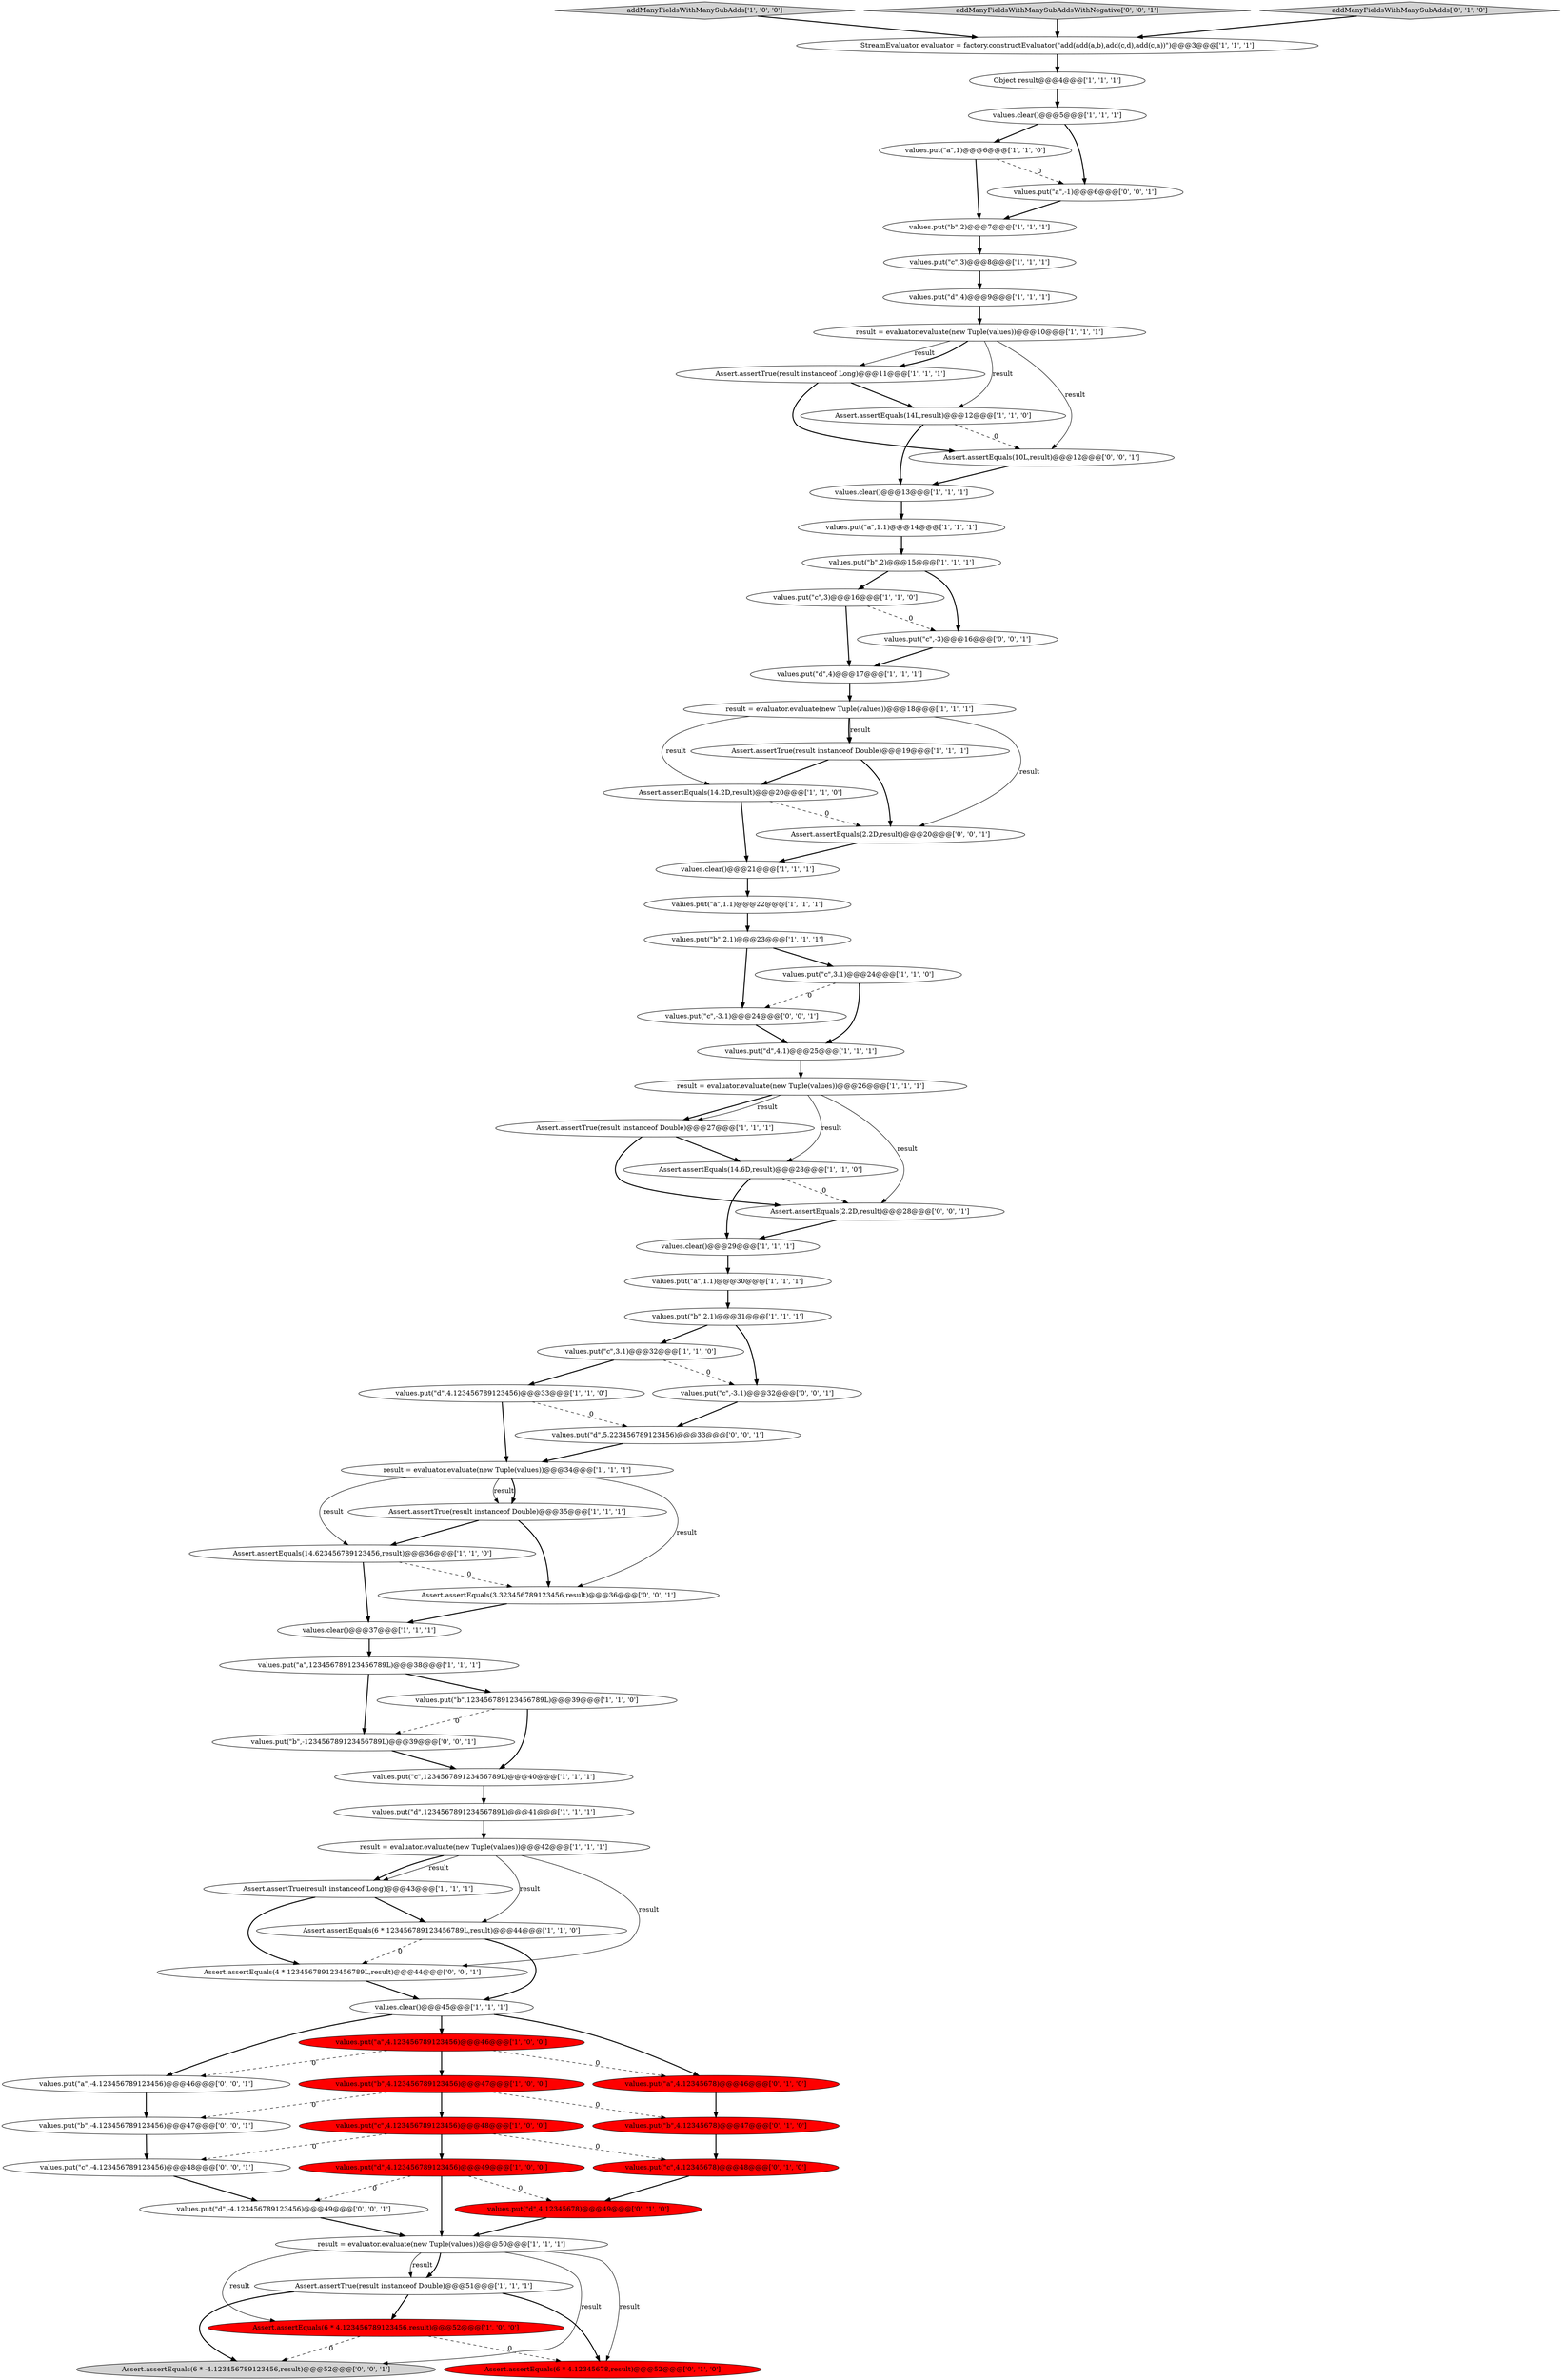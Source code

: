 digraph {
11 [style = filled, label = "values.put(\"d\",4.123456789123456)@@@33@@@['1', '1', '0']", fillcolor = white, shape = ellipse image = "AAA0AAABBB1BBB"];
51 [style = filled, label = "values.put(\"c\",4.12345678)@@@48@@@['0', '1', '0']", fillcolor = red, shape = ellipse image = "AAA1AAABBB2BBB"];
54 [style = filled, label = "values.put(\"b\",4.12345678)@@@47@@@['0', '1', '0']", fillcolor = red, shape = ellipse image = "AAA1AAABBB2BBB"];
52 [style = filled, label = "Assert.assertEquals(6 * 4.12345678,result)@@@52@@@['0', '1', '0']", fillcolor = red, shape = ellipse image = "AAA1AAABBB2BBB"];
63 [style = filled, label = "values.put(\"d\",5.223456789123456)@@@33@@@['0', '0', '1']", fillcolor = white, shape = ellipse image = "AAA0AAABBB3BBB"];
44 [style = filled, label = "values.put(\"c\",123456789123456789L)@@@40@@@['1', '1', '1']", fillcolor = white, shape = ellipse image = "AAA0AAABBB1BBB"];
37 [style = filled, label = "values.put(\"c\",3)@@@16@@@['1', '1', '0']", fillcolor = white, shape = ellipse image = "AAA0AAABBB1BBB"];
73 [style = filled, label = "values.put(\"c\",-3.1)@@@24@@@['0', '0', '1']", fillcolor = white, shape = ellipse image = "AAA0AAABBB3BBB"];
55 [style = filled, label = "values.put(\"d\",4.12345678)@@@49@@@['0', '1', '0']", fillcolor = red, shape = ellipse image = "AAA1AAABBB2BBB"];
12 [style = filled, label = "values.put(\"c\",3.1)@@@32@@@['1', '1', '0']", fillcolor = white, shape = ellipse image = "AAA0AAABBB1BBB"];
19 [style = filled, label = "values.put(\"b\",2)@@@15@@@['1', '1', '1']", fillcolor = white, shape = ellipse image = "AAA0AAABBB1BBB"];
66 [style = filled, label = "Assert.assertEquals(3.323456789123456,result)@@@36@@@['0', '0', '1']", fillcolor = white, shape = ellipse image = "AAA0AAABBB3BBB"];
4 [style = filled, label = "Assert.assertEquals(14.623456789123456,result)@@@36@@@['1', '1', '0']", fillcolor = white, shape = ellipse image = "AAA0AAABBB1BBB"];
6 [style = filled, label = "Assert.assertTrue(result instanceof Double)@@@51@@@['1', '1', '1']", fillcolor = white, shape = ellipse image = "AAA0AAABBB1BBB"];
10 [style = filled, label = "Assert.assertEquals(14.6D,result)@@@28@@@['1', '1', '0']", fillcolor = white, shape = ellipse image = "AAA0AAABBB1BBB"];
25 [style = filled, label = "values.put(\"a\",4.123456789123456)@@@46@@@['1', '0', '0']", fillcolor = red, shape = ellipse image = "AAA1AAABBB1BBB"];
67 [style = filled, label = "Assert.assertEquals(4 * 123456789123456789L,result)@@@44@@@['0', '0', '1']", fillcolor = white, shape = ellipse image = "AAA0AAABBB3BBB"];
40 [style = filled, label = "values.put(\"a\",1.1)@@@22@@@['1', '1', '1']", fillcolor = white, shape = ellipse image = "AAA0AAABBB1BBB"];
28 [style = filled, label = "values.put(\"b\",2.1)@@@23@@@['1', '1', '1']", fillcolor = white, shape = ellipse image = "AAA0AAABBB1BBB"];
48 [style = filled, label = "values.put(\"a\",1)@@@6@@@['1', '1', '0']", fillcolor = white, shape = ellipse image = "AAA0AAABBB1BBB"];
60 [style = filled, label = "values.put(\"b\",-4.123456789123456)@@@47@@@['0', '0', '1']", fillcolor = white, shape = ellipse image = "AAA0AAABBB3BBB"];
65 [style = filled, label = "values.put(\"c\",-4.123456789123456)@@@48@@@['0', '0', '1']", fillcolor = white, shape = ellipse image = "AAA0AAABBB3BBB"];
24 [style = filled, label = "Assert.assertEquals(14.2D,result)@@@20@@@['1', '1', '0']", fillcolor = white, shape = ellipse image = "AAA0AAABBB1BBB"];
2 [style = filled, label = "values.put(\"d\",4)@@@17@@@['1', '1', '1']", fillcolor = white, shape = ellipse image = "AAA0AAABBB1BBB"];
57 [style = filled, label = "values.put(\"d\",-4.123456789123456)@@@49@@@['0', '0', '1']", fillcolor = white, shape = ellipse image = "AAA0AAABBB3BBB"];
35 [style = filled, label = "values.put(\"c\",4.123456789123456)@@@48@@@['1', '0', '0']", fillcolor = red, shape = ellipse image = "AAA1AAABBB1BBB"];
17 [style = filled, label = "result = evaluator.evaluate(new Tuple(values))@@@34@@@['1', '1', '1']", fillcolor = white, shape = ellipse image = "AAA0AAABBB1BBB"];
33 [style = filled, label = "values.put(\"a\",123456789123456789L)@@@38@@@['1', '1', '1']", fillcolor = white, shape = ellipse image = "AAA0AAABBB1BBB"];
14 [style = filled, label = "values.put(\"d\",4)@@@9@@@['1', '1', '1']", fillcolor = white, shape = ellipse image = "AAA0AAABBB1BBB"];
32 [style = filled, label = "values.put(\"c\",3)@@@8@@@['1', '1', '1']", fillcolor = white, shape = ellipse image = "AAA0AAABBB1BBB"];
38 [style = filled, label = "values.clear()@@@45@@@['1', '1', '1']", fillcolor = white, shape = ellipse image = "AAA0AAABBB1BBB"];
42 [style = filled, label = "result = evaluator.evaluate(new Tuple(values))@@@42@@@['1', '1', '1']", fillcolor = white, shape = ellipse image = "AAA0AAABBB1BBB"];
46 [style = filled, label = "addManyFieldsWithManySubAdds['1', '0', '0']", fillcolor = lightgray, shape = diamond image = "AAA0AAABBB1BBB"];
68 [style = filled, label = "values.put(\"c\",-3)@@@16@@@['0', '0', '1']", fillcolor = white, shape = ellipse image = "AAA0AAABBB3BBB"];
39 [style = filled, label = "values.put(\"b\",4.123456789123456)@@@47@@@['1', '0', '0']", fillcolor = red, shape = ellipse image = "AAA1AAABBB1BBB"];
70 [style = filled, label = "addManyFieldsWithManySubAddsWithNegative['0', '0', '1']", fillcolor = lightgray, shape = diamond image = "AAA0AAABBB3BBB"];
3 [style = filled, label = "values.clear()@@@29@@@['1', '1', '1']", fillcolor = white, shape = ellipse image = "AAA0AAABBB1BBB"];
13 [style = filled, label = "Assert.assertEquals(14L,result)@@@12@@@['1', '1', '0']", fillcolor = white, shape = ellipse image = "AAA0AAABBB1BBB"];
50 [style = filled, label = "values.put(\"d\",123456789123456789L)@@@41@@@['1', '1', '1']", fillcolor = white, shape = ellipse image = "AAA0AAABBB1BBB"];
71 [style = filled, label = "values.put(\"b\",-123456789123456789L)@@@39@@@['0', '0', '1']", fillcolor = white, shape = ellipse image = "AAA0AAABBB3BBB"];
49 [style = filled, label = "result = evaluator.evaluate(new Tuple(values))@@@18@@@['1', '1', '1']", fillcolor = white, shape = ellipse image = "AAA0AAABBB1BBB"];
58 [style = filled, label = "values.put(\"c\",-3.1)@@@32@@@['0', '0', '1']", fillcolor = white, shape = ellipse image = "AAA0AAABBB3BBB"];
64 [style = filled, label = "values.put(\"a\",-4.123456789123456)@@@46@@@['0', '0', '1']", fillcolor = white, shape = ellipse image = "AAA0AAABBB3BBB"];
8 [style = filled, label = "result = evaluator.evaluate(new Tuple(values))@@@50@@@['1', '1', '1']", fillcolor = white, shape = ellipse image = "AAA0AAABBB1BBB"];
0 [style = filled, label = "Assert.assertTrue(result instanceof Long)@@@43@@@['1', '1', '1']", fillcolor = white, shape = ellipse image = "AAA0AAABBB1BBB"];
16 [style = filled, label = "Assert.assertTrue(result instanceof Double)@@@19@@@['1', '1', '1']", fillcolor = white, shape = ellipse image = "AAA0AAABBB1BBB"];
47 [style = filled, label = "values.put(\"c\",3.1)@@@24@@@['1', '1', '0']", fillcolor = white, shape = ellipse image = "AAA0AAABBB1BBB"];
69 [style = filled, label = "Assert.assertEquals(2.2D,result)@@@20@@@['0', '0', '1']", fillcolor = white, shape = ellipse image = "AAA0AAABBB3BBB"];
1 [style = filled, label = "Assert.assertEquals(6 * 123456789123456789L,result)@@@44@@@['1', '1', '0']", fillcolor = white, shape = ellipse image = "AAA0AAABBB1BBB"];
15 [style = filled, label = "values.clear()@@@13@@@['1', '1', '1']", fillcolor = white, shape = ellipse image = "AAA0AAABBB1BBB"];
62 [style = filled, label = "values.put(\"a\",-1)@@@6@@@['0', '0', '1']", fillcolor = white, shape = ellipse image = "AAA0AAABBB3BBB"];
5 [style = filled, label = "values.put(\"b\",2)@@@7@@@['1', '1', '1']", fillcolor = white, shape = ellipse image = "AAA0AAABBB1BBB"];
20 [style = filled, label = "Assert.assertEquals(6 * 4.123456789123456,result)@@@52@@@['1', '0', '0']", fillcolor = red, shape = ellipse image = "AAA1AAABBB1BBB"];
29 [style = filled, label = "Assert.assertTrue(result instanceof Double)@@@27@@@['1', '1', '1']", fillcolor = white, shape = ellipse image = "AAA0AAABBB1BBB"];
34 [style = filled, label = "values.clear()@@@21@@@['1', '1', '1']", fillcolor = white, shape = ellipse image = "AAA0AAABBB1BBB"];
36 [style = filled, label = "values.put(\"d\",4.123456789123456)@@@49@@@['1', '0', '0']", fillcolor = red, shape = ellipse image = "AAA1AAABBB1BBB"];
72 [style = filled, label = "Assert.assertEquals(6 * -4.123456789123456,result)@@@52@@@['0', '0', '1']", fillcolor = lightgray, shape = ellipse image = "AAA0AAABBB3BBB"];
56 [style = filled, label = "addManyFieldsWithManySubAdds['0', '1', '0']", fillcolor = lightgray, shape = diamond image = "AAA0AAABBB2BBB"];
18 [style = filled, label = "StreamEvaluator evaluator = factory.constructEvaluator(\"add(add(a,b),add(c,d),add(c,a))\")@@@3@@@['1', '1', '1']", fillcolor = white, shape = ellipse image = "AAA0AAABBB1BBB"];
41 [style = filled, label = "values.put(\"b\",2.1)@@@31@@@['1', '1', '1']", fillcolor = white, shape = ellipse image = "AAA0AAABBB1BBB"];
27 [style = filled, label = "values.put(\"a\",1.1)@@@14@@@['1', '1', '1']", fillcolor = white, shape = ellipse image = "AAA0AAABBB1BBB"];
30 [style = filled, label = "values.put(\"b\",123456789123456789L)@@@39@@@['1', '1', '0']", fillcolor = white, shape = ellipse image = "AAA0AAABBB1BBB"];
31 [style = filled, label = "Assert.assertTrue(result instanceof Long)@@@11@@@['1', '1', '1']", fillcolor = white, shape = ellipse image = "AAA0AAABBB1BBB"];
59 [style = filled, label = "Assert.assertEquals(10L,result)@@@12@@@['0', '0', '1']", fillcolor = white, shape = ellipse image = "AAA0AAABBB3BBB"];
43 [style = filled, label = "Object result@@@4@@@['1', '1', '1']", fillcolor = white, shape = ellipse image = "AAA0AAABBB1BBB"];
23 [style = filled, label = "values.clear()@@@37@@@['1', '1', '1']", fillcolor = white, shape = ellipse image = "AAA0AAABBB1BBB"];
7 [style = filled, label = "values.put(\"a\",1.1)@@@30@@@['1', '1', '1']", fillcolor = white, shape = ellipse image = "AAA0AAABBB1BBB"];
26 [style = filled, label = "result = evaluator.evaluate(new Tuple(values))@@@10@@@['1', '1', '1']", fillcolor = white, shape = ellipse image = "AAA0AAABBB1BBB"];
21 [style = filled, label = "values.put(\"d\",4.1)@@@25@@@['1', '1', '1']", fillcolor = white, shape = ellipse image = "AAA0AAABBB1BBB"];
45 [style = filled, label = "values.clear()@@@5@@@['1', '1', '1']", fillcolor = white, shape = ellipse image = "AAA0AAABBB1BBB"];
22 [style = filled, label = "Assert.assertTrue(result instanceof Double)@@@35@@@['1', '1', '1']", fillcolor = white, shape = ellipse image = "AAA0AAABBB1BBB"];
9 [style = filled, label = "result = evaluator.evaluate(new Tuple(values))@@@26@@@['1', '1', '1']", fillcolor = white, shape = ellipse image = "AAA0AAABBB1BBB"];
61 [style = filled, label = "Assert.assertEquals(2.2D,result)@@@28@@@['0', '0', '1']", fillcolor = white, shape = ellipse image = "AAA0AAABBB3BBB"];
53 [style = filled, label = "values.put(\"a\",4.12345678)@@@46@@@['0', '1', '0']", fillcolor = red, shape = ellipse image = "AAA1AAABBB2BBB"];
38->64 [style = bold, label=""];
49->16 [style = bold, label=""];
20->52 [style = dashed, label="0"];
71->44 [style = bold, label=""];
49->24 [style = solid, label="result"];
65->57 [style = bold, label=""];
17->22 [style = solid, label="result"];
57->8 [style = bold, label=""];
8->72 [style = solid, label="result"];
24->34 [style = bold, label=""];
73->21 [style = bold, label=""];
8->6 [style = bold, label=""];
53->54 [style = bold, label=""];
42->0 [style = solid, label="result"];
45->48 [style = bold, label=""];
16->69 [style = bold, label=""];
12->58 [style = dashed, label="0"];
22->4 [style = bold, label=""];
61->3 [style = bold, label=""];
23->33 [style = bold, label=""];
2->49 [style = bold, label=""];
35->65 [style = dashed, label="0"];
45->62 [style = bold, label=""];
42->67 [style = solid, label="result"];
17->4 [style = solid, label="result"];
60->65 [style = bold, label=""];
27->19 [style = bold, label=""];
26->13 [style = solid, label="result"];
41->58 [style = bold, label=""];
33->71 [style = bold, label=""];
9->10 [style = solid, label="result"];
9->29 [style = bold, label=""];
64->60 [style = bold, label=""];
1->38 [style = bold, label=""];
67->38 [style = bold, label=""];
13->59 [style = dashed, label="0"];
10->61 [style = dashed, label="0"];
26->31 [style = solid, label="result"];
49->69 [style = solid, label="result"];
17->66 [style = solid, label="result"];
62->5 [style = bold, label=""];
28->73 [style = bold, label=""];
12->11 [style = bold, label=""];
36->57 [style = dashed, label="0"];
38->53 [style = bold, label=""];
44->50 [style = bold, label=""];
43->45 [style = bold, label=""];
19->37 [style = bold, label=""];
58->63 [style = bold, label=""];
21->9 [style = bold, label=""];
42->1 [style = solid, label="result"];
4->66 [style = dashed, label="0"];
3->7 [style = bold, label=""];
39->35 [style = bold, label=""];
33->30 [style = bold, label=""];
38->25 [style = bold, label=""];
11->17 [style = bold, label=""];
39->60 [style = dashed, label="0"];
48->5 [style = bold, label=""];
13->15 [style = bold, label=""];
56->18 [style = bold, label=""];
36->55 [style = dashed, label="0"];
4->23 [style = bold, label=""];
30->44 [style = bold, label=""];
1->67 [style = dashed, label="0"];
29->61 [style = bold, label=""];
31->59 [style = bold, label=""];
25->39 [style = bold, label=""];
34->40 [style = bold, label=""];
8->6 [style = solid, label="result"];
16->24 [style = bold, label=""];
28->47 [style = bold, label=""];
31->13 [style = bold, label=""];
25->53 [style = dashed, label="0"];
9->29 [style = solid, label="result"];
19->68 [style = bold, label=""];
32->14 [style = bold, label=""];
46->18 [style = bold, label=""];
42->0 [style = bold, label=""];
5->32 [style = bold, label=""];
6->20 [style = bold, label=""];
26->31 [style = bold, label=""];
22->66 [style = bold, label=""];
20->72 [style = dashed, label="0"];
50->42 [style = bold, label=""];
63->17 [style = bold, label=""];
0->1 [style = bold, label=""];
36->8 [style = bold, label=""];
29->10 [style = bold, label=""];
37->2 [style = bold, label=""];
7->41 [style = bold, label=""];
26->59 [style = solid, label="result"];
41->12 [style = bold, label=""];
47->21 [style = bold, label=""];
30->71 [style = dashed, label="0"];
8->20 [style = solid, label="result"];
54->51 [style = bold, label=""];
66->23 [style = bold, label=""];
39->54 [style = dashed, label="0"];
37->68 [style = dashed, label="0"];
24->69 [style = dashed, label="0"];
25->64 [style = dashed, label="0"];
59->15 [style = bold, label=""];
49->16 [style = solid, label="result"];
47->73 [style = dashed, label="0"];
10->3 [style = bold, label=""];
40->28 [style = bold, label=""];
0->67 [style = bold, label=""];
17->22 [style = bold, label=""];
48->62 [style = dashed, label="0"];
9->61 [style = solid, label="result"];
35->51 [style = dashed, label="0"];
6->52 [style = bold, label=""];
11->63 [style = dashed, label="0"];
8->52 [style = solid, label="result"];
14->26 [style = bold, label=""];
6->72 [style = bold, label=""];
18->43 [style = bold, label=""];
51->55 [style = bold, label=""];
68->2 [style = bold, label=""];
35->36 [style = bold, label=""];
70->18 [style = bold, label=""];
15->27 [style = bold, label=""];
55->8 [style = bold, label=""];
69->34 [style = bold, label=""];
}
